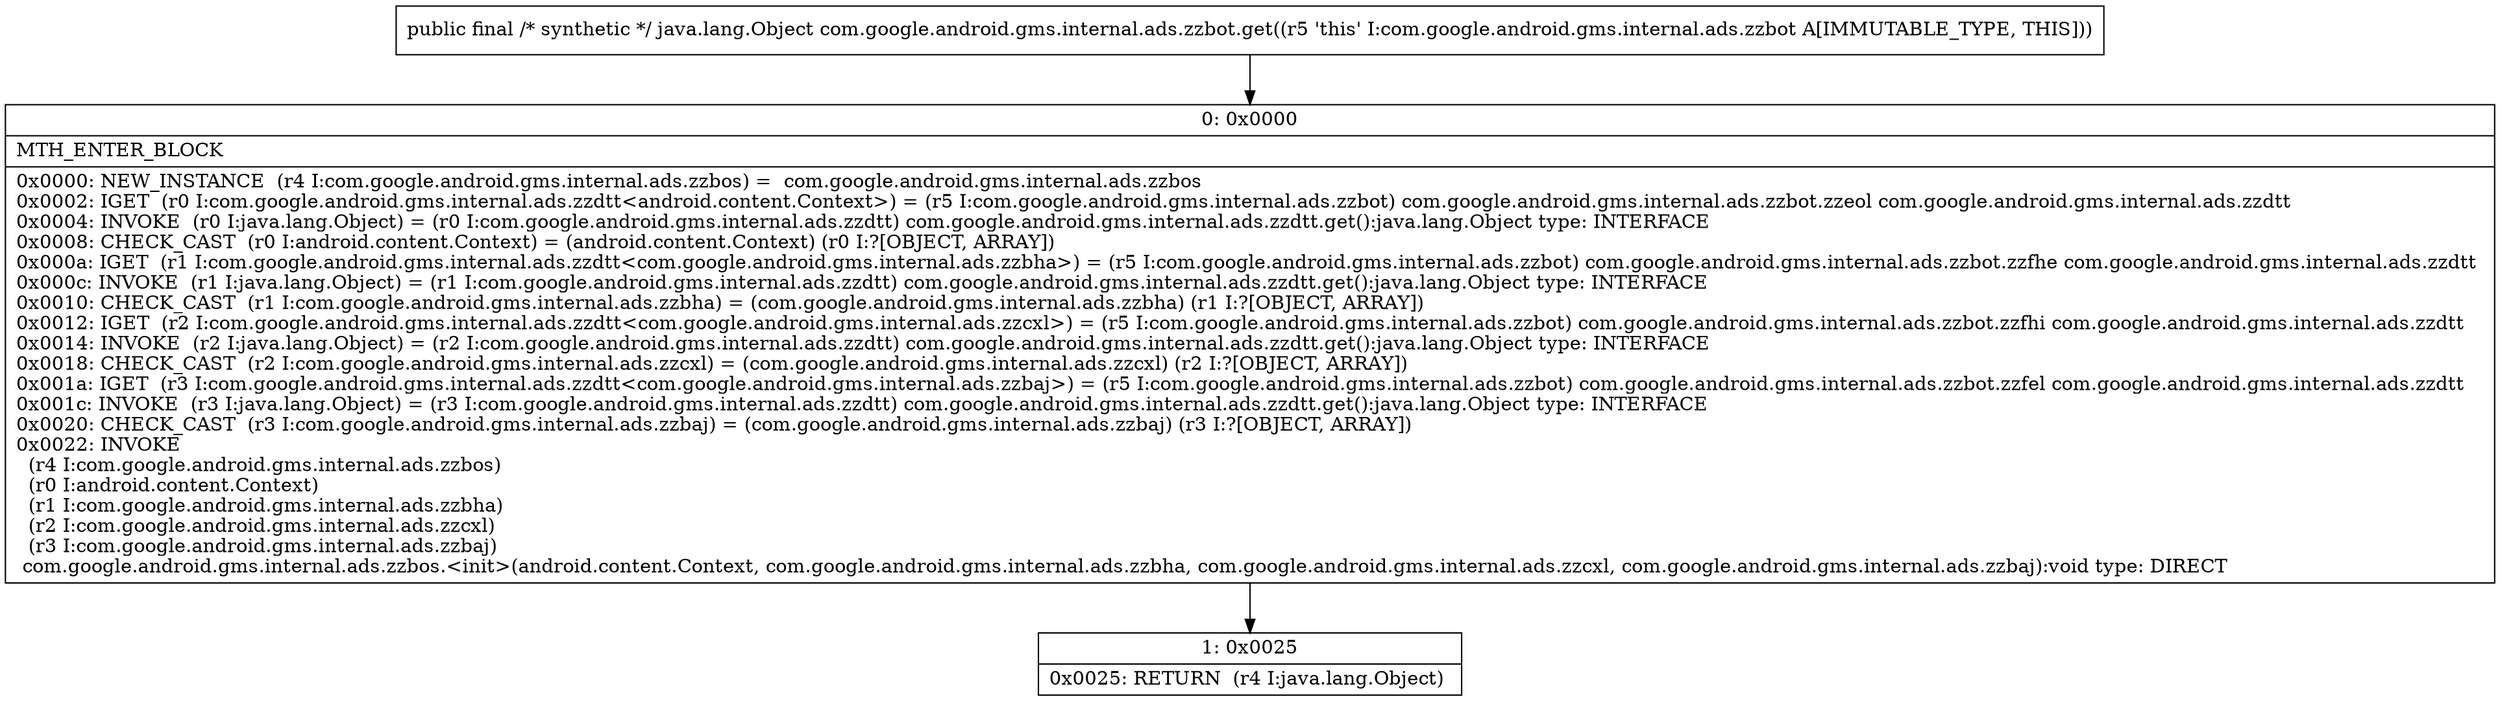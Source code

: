 digraph "CFG forcom.google.android.gms.internal.ads.zzbot.get()Ljava\/lang\/Object;" {
Node_0 [shape=record,label="{0\:\ 0x0000|MTH_ENTER_BLOCK\l|0x0000: NEW_INSTANCE  (r4 I:com.google.android.gms.internal.ads.zzbos) =  com.google.android.gms.internal.ads.zzbos \l0x0002: IGET  (r0 I:com.google.android.gms.internal.ads.zzdtt\<android.content.Context\>) = (r5 I:com.google.android.gms.internal.ads.zzbot) com.google.android.gms.internal.ads.zzbot.zzeol com.google.android.gms.internal.ads.zzdtt \l0x0004: INVOKE  (r0 I:java.lang.Object) = (r0 I:com.google.android.gms.internal.ads.zzdtt) com.google.android.gms.internal.ads.zzdtt.get():java.lang.Object type: INTERFACE \l0x0008: CHECK_CAST  (r0 I:android.content.Context) = (android.content.Context) (r0 I:?[OBJECT, ARRAY]) \l0x000a: IGET  (r1 I:com.google.android.gms.internal.ads.zzdtt\<com.google.android.gms.internal.ads.zzbha\>) = (r5 I:com.google.android.gms.internal.ads.zzbot) com.google.android.gms.internal.ads.zzbot.zzfhe com.google.android.gms.internal.ads.zzdtt \l0x000c: INVOKE  (r1 I:java.lang.Object) = (r1 I:com.google.android.gms.internal.ads.zzdtt) com.google.android.gms.internal.ads.zzdtt.get():java.lang.Object type: INTERFACE \l0x0010: CHECK_CAST  (r1 I:com.google.android.gms.internal.ads.zzbha) = (com.google.android.gms.internal.ads.zzbha) (r1 I:?[OBJECT, ARRAY]) \l0x0012: IGET  (r2 I:com.google.android.gms.internal.ads.zzdtt\<com.google.android.gms.internal.ads.zzcxl\>) = (r5 I:com.google.android.gms.internal.ads.zzbot) com.google.android.gms.internal.ads.zzbot.zzfhi com.google.android.gms.internal.ads.zzdtt \l0x0014: INVOKE  (r2 I:java.lang.Object) = (r2 I:com.google.android.gms.internal.ads.zzdtt) com.google.android.gms.internal.ads.zzdtt.get():java.lang.Object type: INTERFACE \l0x0018: CHECK_CAST  (r2 I:com.google.android.gms.internal.ads.zzcxl) = (com.google.android.gms.internal.ads.zzcxl) (r2 I:?[OBJECT, ARRAY]) \l0x001a: IGET  (r3 I:com.google.android.gms.internal.ads.zzdtt\<com.google.android.gms.internal.ads.zzbaj\>) = (r5 I:com.google.android.gms.internal.ads.zzbot) com.google.android.gms.internal.ads.zzbot.zzfel com.google.android.gms.internal.ads.zzdtt \l0x001c: INVOKE  (r3 I:java.lang.Object) = (r3 I:com.google.android.gms.internal.ads.zzdtt) com.google.android.gms.internal.ads.zzdtt.get():java.lang.Object type: INTERFACE \l0x0020: CHECK_CAST  (r3 I:com.google.android.gms.internal.ads.zzbaj) = (com.google.android.gms.internal.ads.zzbaj) (r3 I:?[OBJECT, ARRAY]) \l0x0022: INVOKE  \l  (r4 I:com.google.android.gms.internal.ads.zzbos)\l  (r0 I:android.content.Context)\l  (r1 I:com.google.android.gms.internal.ads.zzbha)\l  (r2 I:com.google.android.gms.internal.ads.zzcxl)\l  (r3 I:com.google.android.gms.internal.ads.zzbaj)\l com.google.android.gms.internal.ads.zzbos.\<init\>(android.content.Context, com.google.android.gms.internal.ads.zzbha, com.google.android.gms.internal.ads.zzcxl, com.google.android.gms.internal.ads.zzbaj):void type: DIRECT \l}"];
Node_1 [shape=record,label="{1\:\ 0x0025|0x0025: RETURN  (r4 I:java.lang.Object) \l}"];
MethodNode[shape=record,label="{public final \/* synthetic *\/ java.lang.Object com.google.android.gms.internal.ads.zzbot.get((r5 'this' I:com.google.android.gms.internal.ads.zzbot A[IMMUTABLE_TYPE, THIS])) }"];
MethodNode -> Node_0;
Node_0 -> Node_1;
}


